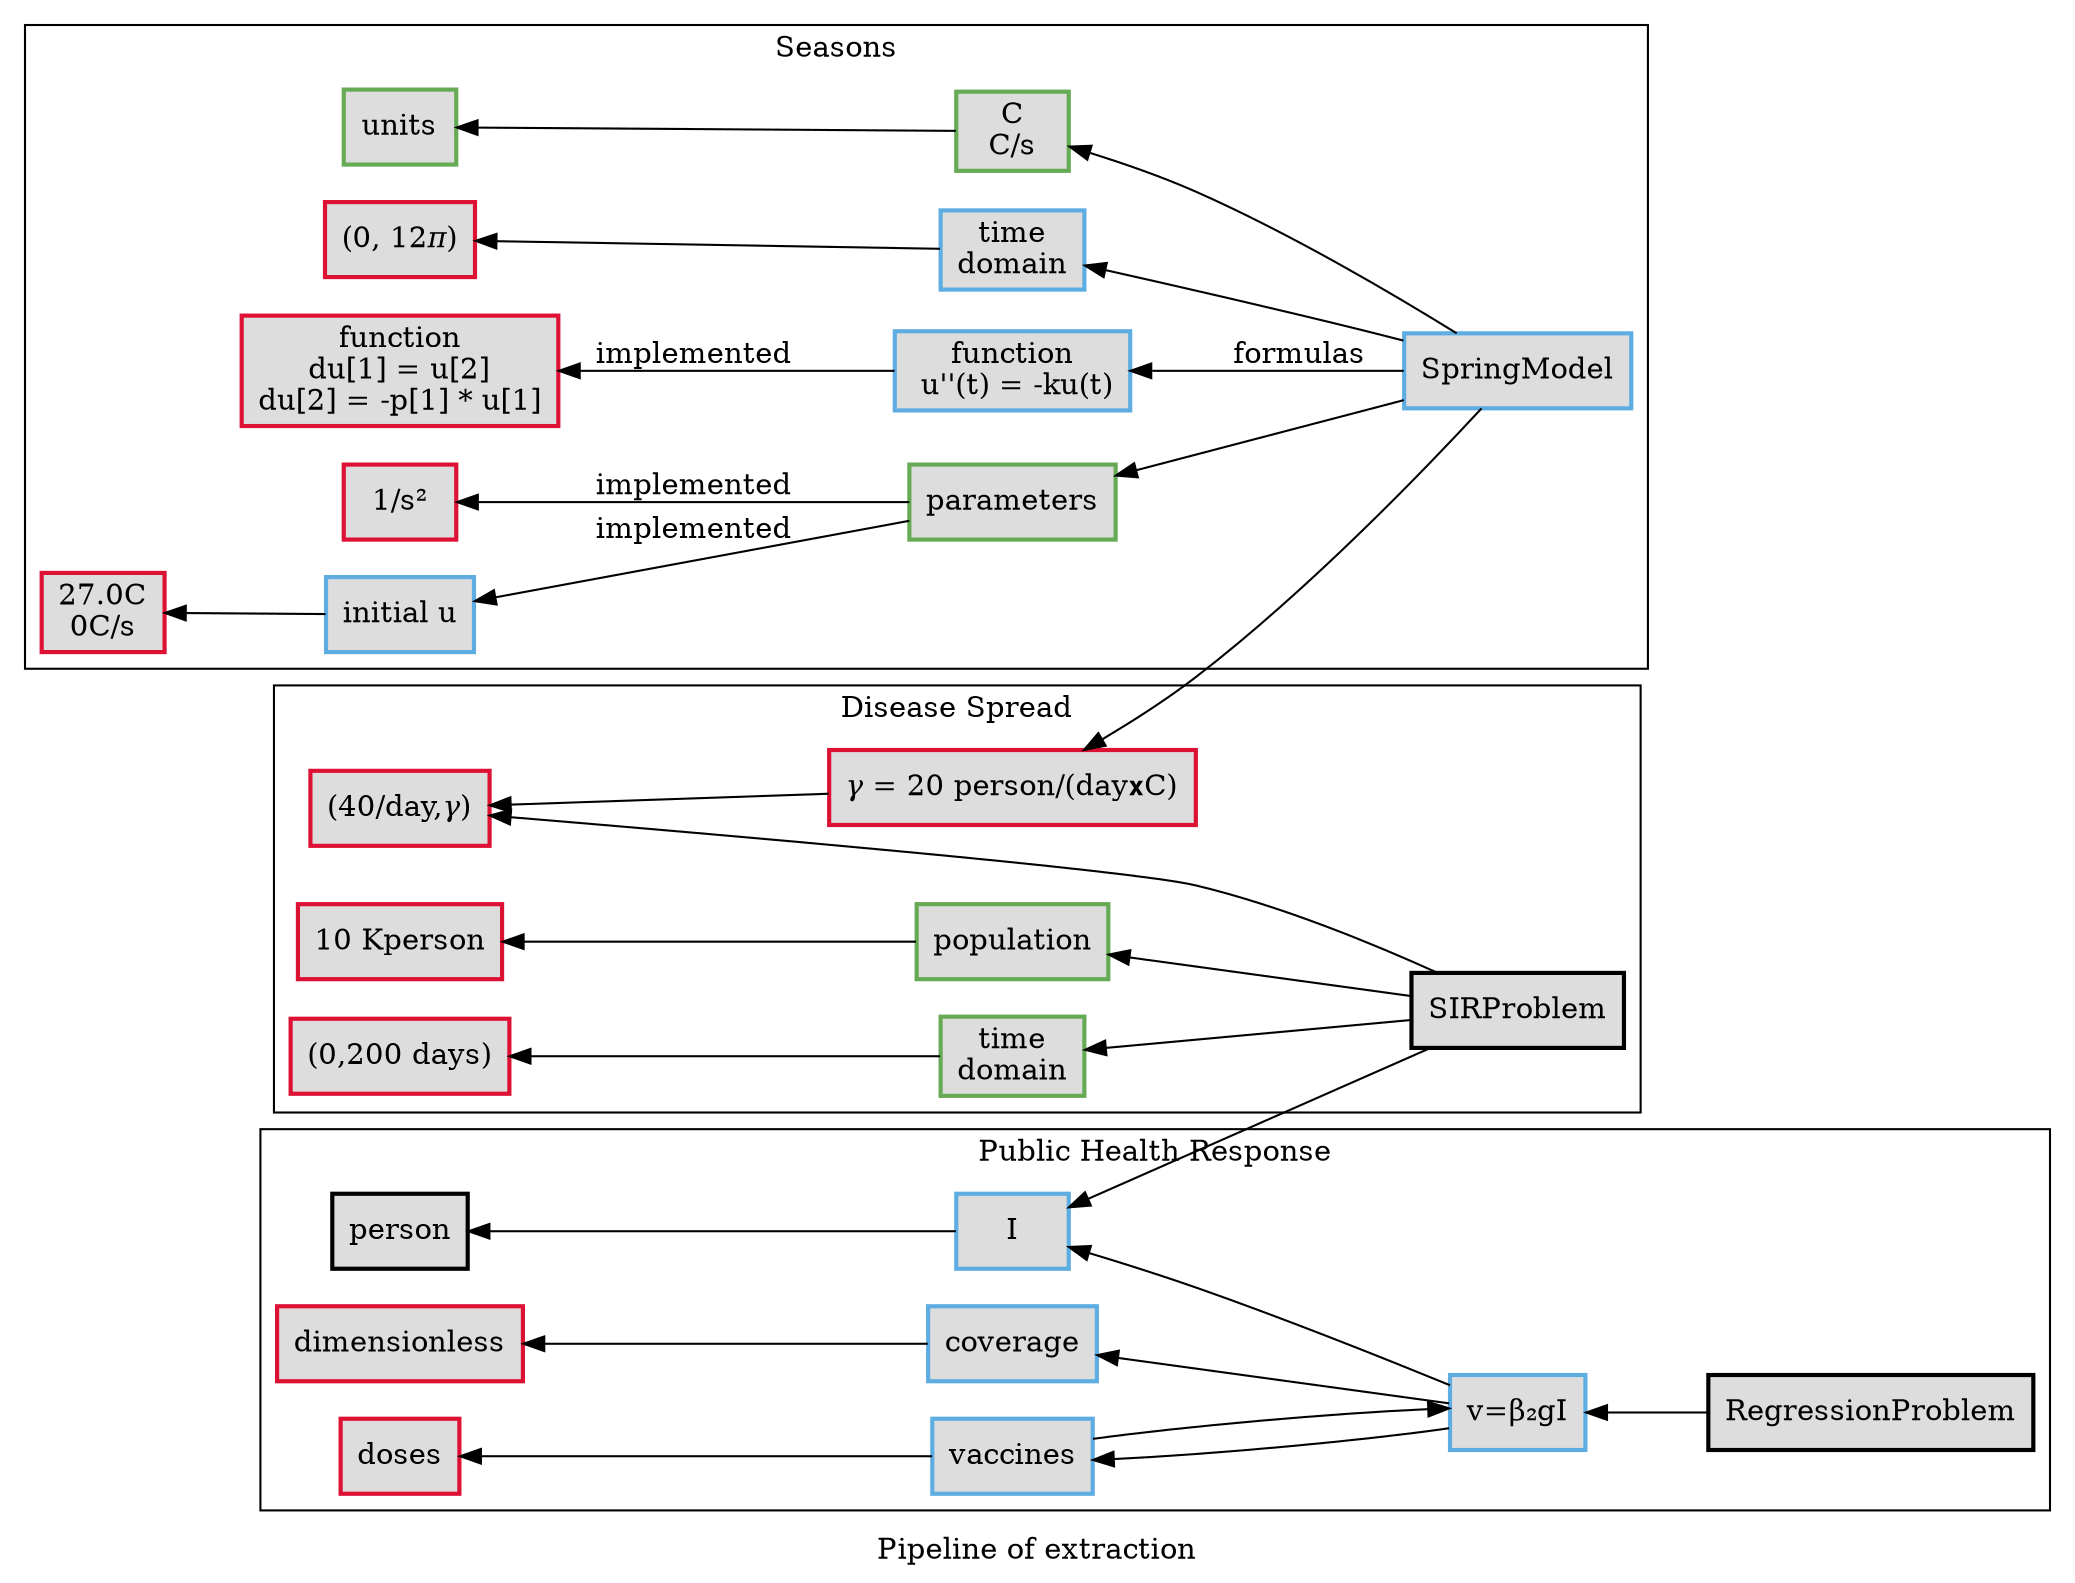 digraph H {
  node[fillcolor="#dddddd", penwidth="2.0"]
	graph [bb="0,0,925.64,284",
		label="Pipeline of extraction",
		lheight=0.19,
		lp="462.82,11",
		lwidth=1.67,
		rankdir=RL
	];
	node [label="\N",
		style=filled, shape=rectangle
	];
	{
		i		 [color="#5DADE2",
			height=0.5,
			label="initial u",
			pos="285.5,228",
			width=0.75825];
		p		 [color="#66aa55",
			height=0.5,
			label=parameters,
			width=1.3582];
		f		 [color="#5DADE2",
			    height=0.5,
			    label="function\n u''(t) = -ku(t)",
			    width=1.195];
		fi		 [
			height=0.5,
			label="function\ndu[1] = u[2]\ndu[2] = -p[1] * u[1]",
			width=1.195,
      color="#dd1133"];
    ii [label="27.0C\n0C/s", color="#dd1133"]
    pi [label="1/s²", color="#dd1133"]
    a [label="SpringModel", color="#5DADE2"]
    t [label="time\ndomain", color="#5DADE2"]
    ti [label="(0, 12𝜋)", color="#dd1133"]
    u [label=units, color="#66aa55"]
    ui [label="C\nC/s", color="#66aa55"]
	}
	subgraph cluster_1 {
		graph [bb="8,94,342.4,276",
			label=Seasons,
			lheight=0.19,
			lp="175.2,265",
			lwidth=0.81
		];
		node [color="#5DADE2"];
    a -> p;
		a -> f		 [label=formulas];
		f -> fi		 [label=implemented,
			          lp="174.73,143"];
    p -> pi [label=implemented]
    p -> i [label=implemented]
    i -> ii
    a -> t -> ti
    a -> ui
    ui -> u
	}
	subgraph cluster_2 {
		graph [bb="363.4,30,636.02,240",
			constraint=false,
			label="Disease Spread",
			lheight=0.19,
			lwidth=1.23
		];
		sir			 [label="SIRProblem",];
    sirpopi [label="10 Kperson", color="#dd1133"]
		sirti		 [label="(0,200 days)", color="#dd1133"];
		sirp		 [label="(40/day,𝛾)", color="#dd1133"];
		node [color="#5DADE2"];
		{
			graph [rank=same];
      gamma [label="𝛾 = 20 person/(day𝘅C)", color="#dd1133"]
		  sirt		 [label="time\ndomain",color="#66aa55"];
		  pop		 [label=population, color="#66aa55"];
		}
    sir -> pop
    pop -> sirpopi
    sir -> sirt
    sirt -> sirti
    sir -> sirp
    a -> gamma
    gamma->sirp
	}
	subgraph cluster_3 {
		graph [bb="657.02,83,917.64,171",
			label="Public Health Response",
			lheight=0.19,
			lp="787.33,160",
			lwidth=0.61
		];
    person
    z [label="doses", color="#dd1133"]
    gu [label="dimensionless", color="#dd1133"]
    regp [label="RegressionProblem"]
		node [color="#5DADE2"];
    v [label="vaccines"]
    g [label="coverage"]
    s [label="I"]
    v -> r
    // c -> d
    v -> z
    // r [label="c = β₁v +β₂gI"]
    regp -> r
    r [label="v=β₂gI"]
    r -> v
    r -> g
    r -> s
    s -> person
    g -> gu
    sir -> s
	}
}
